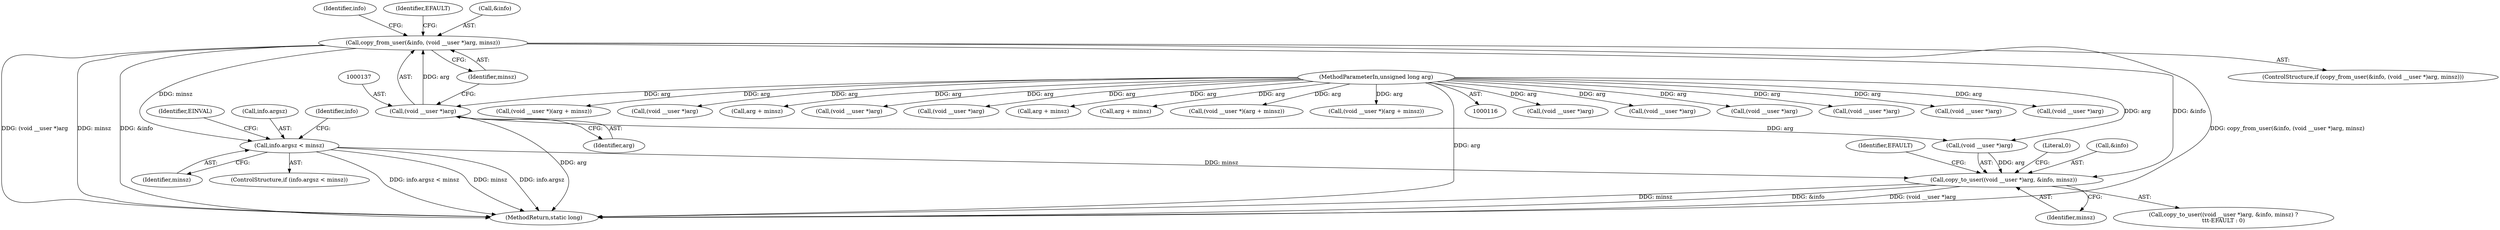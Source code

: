 digraph "0_linux_05692d7005a364add85c6e25a6c4447ce08f913a@API" {
"1000133" [label="(Call,copy_from_user(&info, (void __user *)arg, minsz))"];
"1000136" [label="(Call,(void __user *)arg)"];
"1000119" [label="(MethodParameterIn,unsigned long arg)"];
"1000144" [label="(Call,info.argsz < minsz)"];
"1000182" [label="(Call,copy_to_user((void __user *)arg, &info, minsz))"];
"1000138" [label="(Identifier,arg)"];
"1000151" [label="(Identifier,EINVAL)"];
"1001111" [label="(Call,(void __user *)arg)"];
"1000557" [label="(Call,(void __user *)arg)"];
"1000148" [label="(Identifier,minsz)"];
"1000183" [label="(Call,(void __user *)arg)"];
"1000589" [label="(Call,(void __user *)arg)"];
"1000911" [label="(Call,(void __user *)arg)"];
"1000145" [label="(Call,info.argsz)"];
"1000132" [label="(ControlStructure,if (copy_from_user(&info, (void __user *)arg, minsz)))"];
"1001369" [label="(MethodReturn,static long)"];
"1000146" [label="(Identifier,info)"];
"1000686" [label="(Call,(void __user *)arg)"];
"1001047" [label="(Call,(void __user *)arg)"];
"1001063" [label="(Call,(void __user *)(arg + minsz))"];
"1000609" [label="(Call,(void __user *)arg)"];
"1000823" [label="(Call,arg + minsz)"];
"1000212" [label="(Call,(void __user *)arg)"];
"1000136" [label="(Call,(void __user *)arg)"];
"1000133" [label="(Call,copy_from_user(&info, (void __user *)arg, minsz))"];
"1000188" [label="(Identifier,minsz)"];
"1000181" [label="(Call,copy_to_user((void __user *)arg, &info, minsz) ?\n\t\t\t-EFAULT : 0)"];
"1000119" [label="(MethodParameterIn,unsigned long arg)"];
"1000144" [label="(Call,info.argsz < minsz)"];
"1000714" [label="(Call,(void __user *)arg)"];
"1000142" [label="(Identifier,EFAULT)"];
"1000139" [label="(Identifier,minsz)"];
"1000154" [label="(Identifier,info)"];
"1001220" [label="(Call,arg + minsz)"];
"1000182" [label="(Call,copy_to_user((void __user *)arg, &info, minsz))"];
"1001065" [label="(Call,arg + minsz)"];
"1000821" [label="(Call,(void __user *)(arg + minsz))"];
"1001218" [label="(Call,(void __user *)(arg + minsz))"];
"1000143" [label="(ControlStructure,if (info.argsz < minsz))"];
"1000191" [label="(Literal,0)"];
"1000186" [label="(Call,&info)"];
"1000190" [label="(Identifier,EFAULT)"];
"1000134" [label="(Call,&info)"];
"1000133" -> "1000132"  [label="AST: "];
"1000133" -> "1000139"  [label="CFG: "];
"1000134" -> "1000133"  [label="AST: "];
"1000136" -> "1000133"  [label="AST: "];
"1000139" -> "1000133"  [label="AST: "];
"1000142" -> "1000133"  [label="CFG: "];
"1000146" -> "1000133"  [label="CFG: "];
"1000133" -> "1001369"  [label="DDG: minsz"];
"1000133" -> "1001369"  [label="DDG: &info"];
"1000133" -> "1001369"  [label="DDG: copy_from_user(&info, (void __user *)arg, minsz)"];
"1000133" -> "1001369"  [label="DDG: (void __user *)arg"];
"1000136" -> "1000133"  [label="DDG: arg"];
"1000133" -> "1000144"  [label="DDG: minsz"];
"1000133" -> "1000182"  [label="DDG: &info"];
"1000136" -> "1000138"  [label="CFG: "];
"1000137" -> "1000136"  [label="AST: "];
"1000138" -> "1000136"  [label="AST: "];
"1000139" -> "1000136"  [label="CFG: "];
"1000136" -> "1001369"  [label="DDG: arg"];
"1000119" -> "1000136"  [label="DDG: arg"];
"1000136" -> "1000183"  [label="DDG: arg"];
"1000119" -> "1000116"  [label="AST: "];
"1000119" -> "1001369"  [label="DDG: arg"];
"1000119" -> "1000183"  [label="DDG: arg"];
"1000119" -> "1000212"  [label="DDG: arg"];
"1000119" -> "1000557"  [label="DDG: arg"];
"1000119" -> "1000589"  [label="DDG: arg"];
"1000119" -> "1000609"  [label="DDG: arg"];
"1000119" -> "1000686"  [label="DDG: arg"];
"1000119" -> "1000714"  [label="DDG: arg"];
"1000119" -> "1000821"  [label="DDG: arg"];
"1000119" -> "1000823"  [label="DDG: arg"];
"1000119" -> "1000911"  [label="DDG: arg"];
"1000119" -> "1001047"  [label="DDG: arg"];
"1000119" -> "1001063"  [label="DDG: arg"];
"1000119" -> "1001065"  [label="DDG: arg"];
"1000119" -> "1001111"  [label="DDG: arg"];
"1000119" -> "1001218"  [label="DDG: arg"];
"1000119" -> "1001220"  [label="DDG: arg"];
"1000144" -> "1000143"  [label="AST: "];
"1000144" -> "1000148"  [label="CFG: "];
"1000145" -> "1000144"  [label="AST: "];
"1000148" -> "1000144"  [label="AST: "];
"1000151" -> "1000144"  [label="CFG: "];
"1000154" -> "1000144"  [label="CFG: "];
"1000144" -> "1001369"  [label="DDG: info.argsz < minsz"];
"1000144" -> "1001369"  [label="DDG: minsz"];
"1000144" -> "1001369"  [label="DDG: info.argsz"];
"1000144" -> "1000182"  [label="DDG: minsz"];
"1000182" -> "1000181"  [label="AST: "];
"1000182" -> "1000188"  [label="CFG: "];
"1000183" -> "1000182"  [label="AST: "];
"1000186" -> "1000182"  [label="AST: "];
"1000188" -> "1000182"  [label="AST: "];
"1000190" -> "1000182"  [label="CFG: "];
"1000191" -> "1000182"  [label="CFG: "];
"1000182" -> "1001369"  [label="DDG: minsz"];
"1000182" -> "1001369"  [label="DDG: &info"];
"1000182" -> "1001369"  [label="DDG: (void __user *)arg"];
"1000183" -> "1000182"  [label="DDG: arg"];
}
